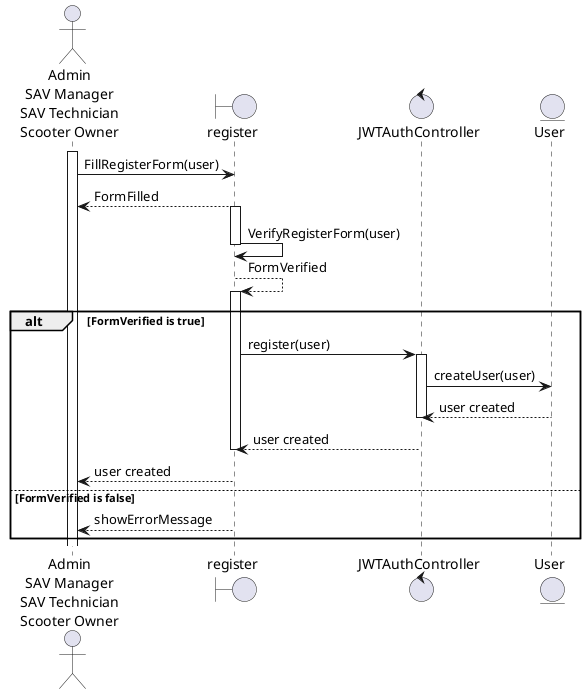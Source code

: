 @startuml register_sequence_diagram

actor "Admin\nSAV Manager\nSAV Technician\nScooter Owner" as u
boundary register as v
control JWTAuthController as c
entity User as m
activate u
u -> v : FillRegisterForm(user)
deactivate v
v --> u : FormFilled
activate v
v -> v :VerifyRegisterForm(user)
deactivate v
v --> v : FormVerified

alt FormVerified is true
activate v
v -> c : register(user)

activate c
c -> m : createUser(user)
deactivate m
m --> c: user created
deactivate c
c --> v: user created
deactivate v
v --> u: user created

else FormVerified is false
v --> u : showErrorMessage
deactivate c



end


@enduml